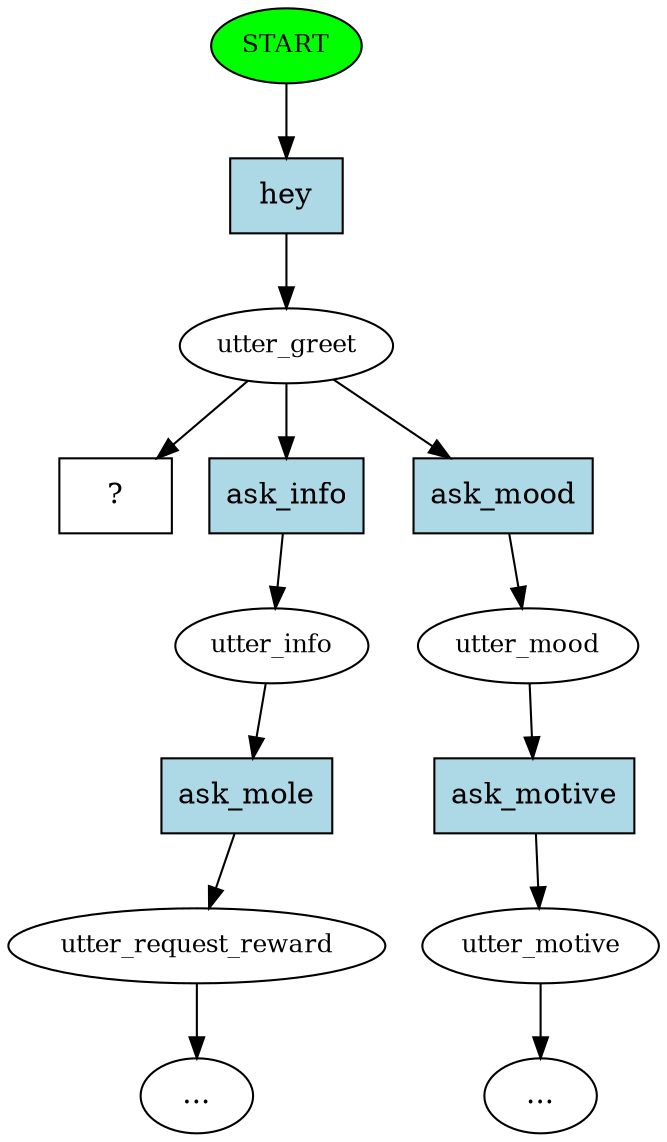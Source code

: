 digraph  {
0 [label=START, fillcolor=green, style=filled, fontsize=12, class="start active"];
1 [label=utter_greet, fontsize=12, class=active];
2 [label=utter_info, fontsize=12, class=""];
3 [label=utter_request_reward, fontsize=12, class=""];
5 [label=utter_mood, fontsize=12, class=""];
6 [label=utter_motive, fontsize=12, class=""];
"-4" [label="...", class=ellipsis];
"-6" [label="...", class=ellipsis];
14 [label="  ?  ", shape=rect, class="intent dashed active"];
15 [label=hey, shape=rect, style=filled, fillcolor=lightblue, class="intent active"];
16 [label=ask_info, shape=rect, style=filled, fillcolor=lightblue, class=intent];
17 [label=ask_mood, shape=rect, style=filled, fillcolor=lightblue, class=intent];
18 [label=ask_mole, shape=rect, style=filled, fillcolor=lightblue, class=intent];
19 [label=ask_motive, shape=rect, style=filled, fillcolor=lightblue, class=intent];
0 -> 15  [key=0, class=active];
1 -> 14  [key=NONE, label="", class=active];
1 -> 16  [key=0, class=""];
1 -> 17  [key=0, class=""];
2 -> 18  [key=0, class=""];
3 -> "-6"  [key=NONE, label="", class=""];
5 -> 19  [key=0, class=""];
6 -> "-4"  [key=NONE, label="", class=""];
15 -> 1  [key=0, class=active];
16 -> 2  [key=0, class=""];
17 -> 5  [key=0, class=""];
18 -> 3  [key=0, class=""];
19 -> 6  [key=0, class=""];
}
